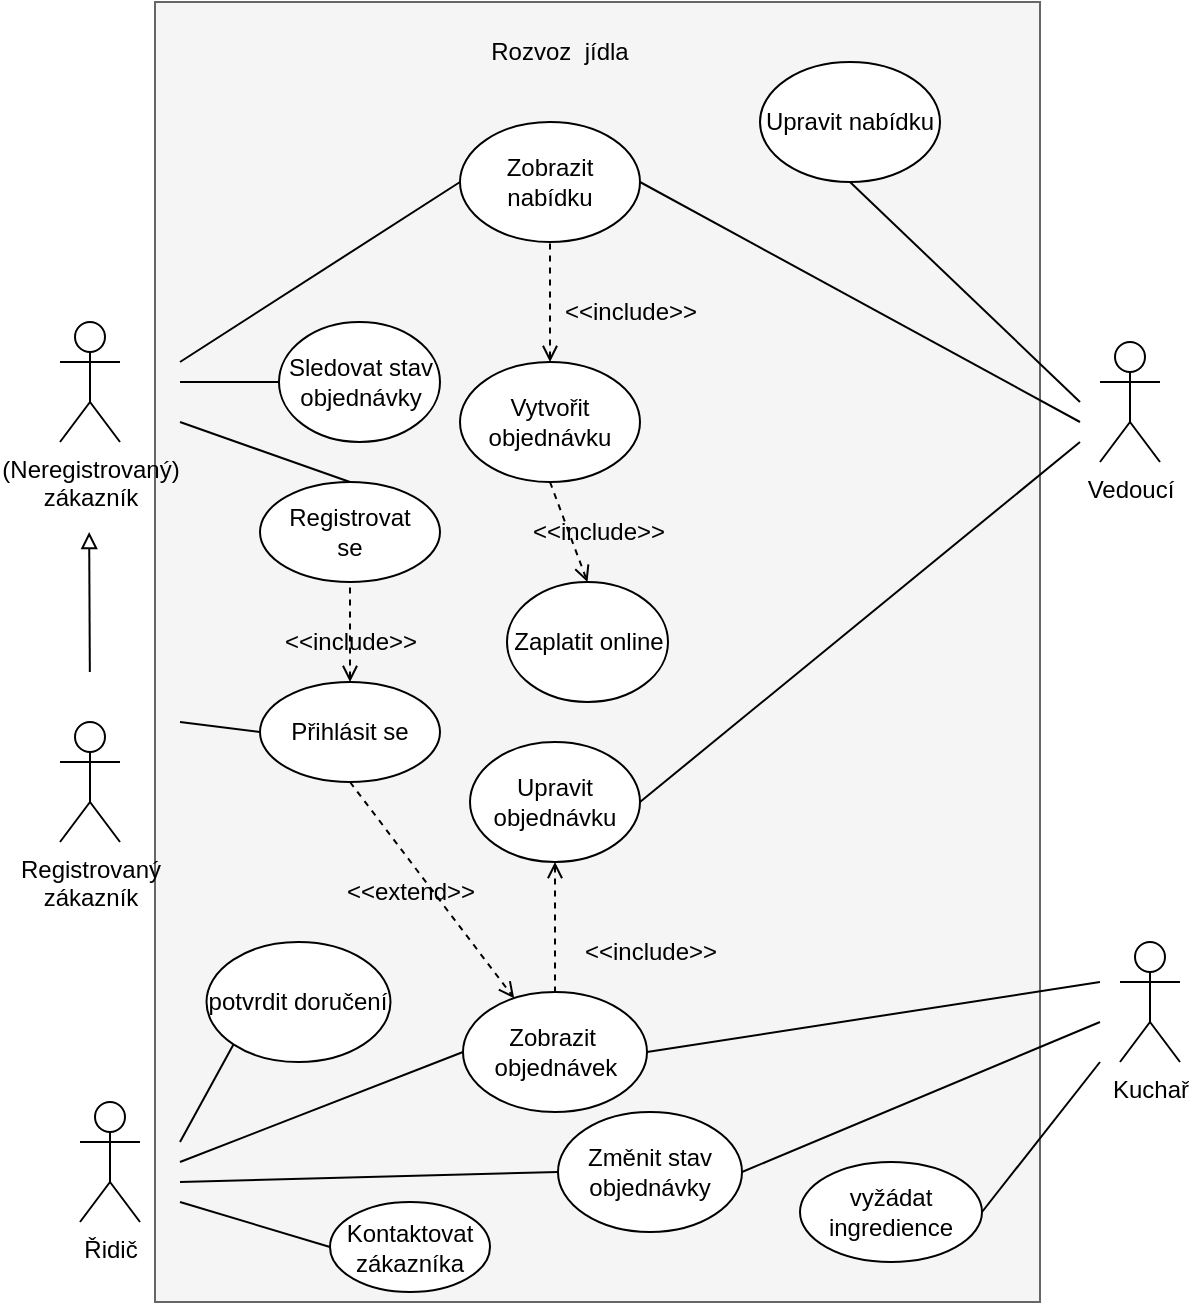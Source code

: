 <mxfile version="22.1.17" type="device" pages="2">
  <diagram id="BBIiStUlL2ajVAzArmHS" name="Stránka-1">
    <mxGraphModel dx="1678" dy="982" grid="1" gridSize="10" guides="1" tooltips="1" connect="1" arrows="1" fold="1" page="1" pageScale="1" pageWidth="827" pageHeight="1169" math="0" shadow="0">
      <root>
        <mxCell id="0" />
        <mxCell id="1" parent="0" />
        <mxCell id="Tn-kjDJWBA5XkUwMTVBB-14" value="" style="rounded=0;whiteSpace=wrap;html=1;fillColor=#f5f5f5;fontColor=#333333;strokeColor=#666666;" parent="1" vertex="1">
          <mxGeometry x="137.5" y="60" width="442.5" height="650" as="geometry" />
        </mxCell>
        <mxCell id="Tn-kjDJWBA5XkUwMTVBB-6" value="Řidič" style="shape=umlActor;verticalLabelPosition=bottom;verticalAlign=top;html=1;outlineConnect=0;" parent="1" vertex="1">
          <mxGeometry x="100" y="610" width="30" height="60" as="geometry" />
        </mxCell>
        <mxCell id="Tn-kjDJWBA5XkUwMTVBB-8" value="Vedoucí" style="shape=umlActor;verticalLabelPosition=bottom;verticalAlign=top;html=1;outlineConnect=0;" parent="1" vertex="1">
          <mxGeometry x="610" y="230" width="30" height="60" as="geometry" />
        </mxCell>
        <mxCell id="Tn-kjDJWBA5XkUwMTVBB-10" value="Upravit objednávku" style="ellipse;whiteSpace=wrap;html=1;" parent="1" vertex="1">
          <mxGeometry x="295" y="430" width="85" height="60" as="geometry" />
        </mxCell>
        <mxCell id="Tn-kjDJWBA5XkUwMTVBB-11" value="Vytvořit&lt;br&gt;objednávku" style="ellipse;whiteSpace=wrap;html=1;" parent="1" vertex="1">
          <mxGeometry x="290" y="240" width="90" height="60" as="geometry" />
        </mxCell>
        <mxCell id="Tn-kjDJWBA5XkUwMTVBB-12" value="Zobrazit&amp;nbsp; objednávek" style="ellipse;whiteSpace=wrap;html=1;" parent="1" vertex="1">
          <mxGeometry x="291.5" y="555" width="92" height="60" as="geometry" />
        </mxCell>
        <mxCell id="Tn-kjDJWBA5XkUwMTVBB-13" value="Kuchař" style="shape=umlActor;verticalLabelPosition=bottom;verticalAlign=top;html=1;outlineConnect=0;" parent="1" vertex="1">
          <mxGeometry x="620" y="530" width="30" height="60" as="geometry" />
        </mxCell>
        <mxCell id="Tn-kjDJWBA5XkUwMTVBB-15" value="Rozvoz&amp;nbsp; jídla" style="text;html=1;strokeColor=none;fillColor=none;align=center;verticalAlign=middle;whiteSpace=wrap;rounded=0;" parent="1" vertex="1">
          <mxGeometry x="287" y="70" width="106" height="30" as="geometry" />
        </mxCell>
        <mxCell id="Tn-kjDJWBA5XkUwMTVBB-20" value="" style="edgeStyle=orthogonalEdgeStyle;rounded=0;orthogonalLoop=1;jettySize=auto;html=1;dashed=1;endArrow=none;endFill=0;exitX=0.5;exitY=0;exitDx=0;exitDy=0;entryX=0.5;entryY=1;entryDx=0;entryDy=0;startArrow=open;startFill=0;" parent="1" source="Tn-kjDJWBA5XkUwMTVBB-11" target="Tn-kjDJWBA5XkUwMTVBB-16" edge="1">
          <mxGeometry relative="1" as="geometry">
            <mxPoint x="340" y="310" as="targetPoint" />
          </mxGeometry>
        </mxCell>
        <mxCell id="Tn-kjDJWBA5XkUwMTVBB-16" value="Zobrazit nabídku" style="ellipse;whiteSpace=wrap;html=1;fillColor=default;" parent="1" vertex="1">
          <mxGeometry x="290" y="120" width="90" height="60" as="geometry" />
        </mxCell>
        <mxCell id="Tn-kjDJWBA5XkUwMTVBB-18" value="" style="endArrow=none;html=1;rounded=0;entryX=0;entryY=0.5;entryDx=0;entryDy=0;" parent="1" target="Tn-kjDJWBA5XkUwMTVBB-16" edge="1">
          <mxGeometry width="50" height="50" relative="1" as="geometry">
            <mxPoint x="150" y="240" as="sourcePoint" />
            <mxPoint x="210" y="270" as="targetPoint" />
          </mxGeometry>
        </mxCell>
        <mxCell id="Tn-kjDJWBA5XkUwMTVBB-22" value="" style="endArrow=none;html=1;rounded=0;entryX=0;entryY=0.5;entryDx=0;entryDy=0;" parent="1" target="Tn-kjDJWBA5XkUwMTVBB-12" edge="1">
          <mxGeometry width="50" height="50" relative="1" as="geometry">
            <mxPoint x="150" y="640" as="sourcePoint" />
            <mxPoint x="520" y="210" as="targetPoint" />
          </mxGeometry>
        </mxCell>
        <mxCell id="Tn-kjDJWBA5XkUwMTVBB-25" value="(Neregistrovaný)&lt;br&gt;zákazník" style="shape=umlActor;verticalLabelPosition=bottom;verticalAlign=top;html=1;outlineConnect=0;fillColor=default;" parent="1" vertex="1">
          <mxGeometry x="90" y="220" width="30" height="60" as="geometry" />
        </mxCell>
        <mxCell id="Tn-kjDJWBA5XkUwMTVBB-26" value="Registrovaný &lt;br&gt;zákazník" style="shape=umlActor;verticalLabelPosition=bottom;verticalAlign=top;html=1;outlineConnect=0;fillColor=default;" parent="1" vertex="1">
          <mxGeometry x="90" y="420" width="30" height="60" as="geometry" />
        </mxCell>
        <mxCell id="Tn-kjDJWBA5XkUwMTVBB-27" value="" style="endArrow=block;html=1;rounded=0;endFill=0;" parent="1" edge="1">
          <mxGeometry width="50" height="50" relative="1" as="geometry">
            <mxPoint x="104.92" y="395" as="sourcePoint" />
            <mxPoint x="104.58" y="325" as="targetPoint" />
            <Array as="points" />
          </mxGeometry>
        </mxCell>
        <mxCell id="Tn-kjDJWBA5XkUwMTVBB-28" value="Zaplatit online" style="ellipse;whiteSpace=wrap;html=1;fillColor=default;" parent="1" vertex="1">
          <mxGeometry x="313.5" y="350" width="80.5" height="60" as="geometry" />
        </mxCell>
        <mxCell id="Tn-kjDJWBA5XkUwMTVBB-29" value="" style="endArrow=open;html=1;rounded=0;entryX=0.5;entryY=0;entryDx=0;entryDy=0;exitX=0.5;exitY=1;exitDx=0;exitDy=0;dashed=1;endFill=0;" parent="1" source="Tn-kjDJWBA5XkUwMTVBB-11" target="Tn-kjDJWBA5XkUwMTVBB-28" edge="1">
          <mxGeometry width="50" height="50" relative="1" as="geometry">
            <mxPoint x="320" y="380" as="sourcePoint" />
            <mxPoint x="370" y="330" as="targetPoint" />
          </mxGeometry>
        </mxCell>
        <mxCell id="Tn-kjDJWBA5XkUwMTVBB-30" value="&amp;lt;&amp;lt;include&amp;gt;&amp;gt;" style="text;html=1;align=center;verticalAlign=middle;resizable=0;points=[];autosize=1;strokeColor=none;fillColor=none;" parent="1" vertex="1">
          <mxGeometry x="313.5" y="310" width="90" height="30" as="geometry" />
        </mxCell>
        <mxCell id="Tn-kjDJWBA5XkUwMTVBB-31" value="&amp;lt;&amp;lt;include&amp;gt;&amp;gt;" style="text;html=1;align=center;verticalAlign=middle;resizable=0;points=[];autosize=1;strokeColor=none;fillColor=none;" parent="1" vertex="1">
          <mxGeometry x="330" y="200" width="90" height="30" as="geometry" />
        </mxCell>
        <mxCell id="Tn-kjDJWBA5XkUwMTVBB-32" value="Přihlásit se" style="ellipse;whiteSpace=wrap;html=1;fillColor=default;" parent="1" vertex="1">
          <mxGeometry x="190" y="400" width="90" height="50" as="geometry" />
        </mxCell>
        <mxCell id="Tn-kjDJWBA5XkUwMTVBB-34" value="vyžádat ingredience" style="ellipse;whiteSpace=wrap;html=1;fillColor=default;" parent="1" vertex="1">
          <mxGeometry x="460" y="640" width="91" height="50" as="geometry" />
        </mxCell>
        <mxCell id="Tn-kjDJWBA5XkUwMTVBB-35" value="" style="endArrow=none;html=1;rounded=0;exitX=1;exitY=0.5;exitDx=0;exitDy=0;" parent="1" source="Tn-kjDJWBA5XkUwMTVBB-34" edge="1">
          <mxGeometry width="50" height="50" relative="1" as="geometry">
            <mxPoint x="320" y="280" as="sourcePoint" />
            <mxPoint x="610" y="590" as="targetPoint" />
          </mxGeometry>
        </mxCell>
        <mxCell id="Tn-kjDJWBA5XkUwMTVBB-37" value="&amp;lt;&amp;lt;include&amp;gt;&amp;gt;" style="text;html=1;align=center;verticalAlign=middle;resizable=0;points=[];autosize=1;strokeColor=none;fillColor=none;" parent="1" vertex="1">
          <mxGeometry x="340" y="520" width="90" height="30" as="geometry" />
        </mxCell>
        <mxCell id="Tn-kjDJWBA5XkUwMTVBB-39" value="" style="edgeStyle=orthogonalEdgeStyle;rounded=0;orthogonalLoop=1;jettySize=auto;html=1;dashed=1;endArrow=none;endFill=0;exitX=0.5;exitY=1;exitDx=0;exitDy=0;entryX=0.5;entryY=0;entryDx=0;entryDy=0;startArrow=open;startFill=0;" parent="1" source="Tn-kjDJWBA5XkUwMTVBB-10" target="Tn-kjDJWBA5XkUwMTVBB-12" edge="1">
          <mxGeometry relative="1" as="geometry">
            <mxPoint x="380" y="330" as="sourcePoint" />
            <mxPoint x="380" y="290" as="targetPoint" />
          </mxGeometry>
        </mxCell>
        <mxCell id="Tn-kjDJWBA5XkUwMTVBB-43" value="Registrovat&lt;br&gt;se" style="ellipse;whiteSpace=wrap;html=1;fillColor=default;" parent="1" vertex="1">
          <mxGeometry x="190" y="300" width="90" height="50" as="geometry" />
        </mxCell>
        <mxCell id="Tn-kjDJWBA5XkUwMTVBB-44" value="" style="endArrow=none;html=1;rounded=0;exitX=1;exitY=0.5;exitDx=0;exitDy=0;" parent="1" source="Tn-kjDJWBA5XkUwMTVBB-10" edge="1">
          <mxGeometry width="50" height="50" relative="1" as="geometry">
            <mxPoint x="470" y="430" as="sourcePoint" />
            <mxPoint x="600" y="280" as="targetPoint" />
          </mxGeometry>
        </mxCell>
        <mxCell id="UM6hMEaKOxLg3gErRFZK-1" value="" style="endArrow=none;html=1;rounded=0;entryX=0;entryY=0.5;entryDx=0;entryDy=0;" parent="1" target="Tn-kjDJWBA5XkUwMTVBB-32" edge="1">
          <mxGeometry width="50" height="50" relative="1" as="geometry">
            <mxPoint x="150" y="420" as="sourcePoint" />
            <mxPoint x="260" y="410" as="targetPoint" />
          </mxGeometry>
        </mxCell>
        <mxCell id="UM6hMEaKOxLg3gErRFZK-2" value="" style="endArrow=none;html=1;rounded=0;entryX=0.5;entryY=0;entryDx=0;entryDy=0;" parent="1" target="Tn-kjDJWBA5XkUwMTVBB-43" edge="1">
          <mxGeometry width="50" height="50" relative="1" as="geometry">
            <mxPoint x="150" y="270" as="sourcePoint" />
            <mxPoint x="260" y="410" as="targetPoint" />
          </mxGeometry>
        </mxCell>
        <mxCell id="UM6hMEaKOxLg3gErRFZK-3" value="" style="endArrow=none;html=1;rounded=0;entryX=0.5;entryY=1;entryDx=0;entryDy=0;exitX=0.5;exitY=0;exitDx=0;exitDy=0;endFill=0;dashed=1;startArrow=open;startFill=0;" parent="1" source="Tn-kjDJWBA5XkUwMTVBB-32" target="Tn-kjDJWBA5XkUwMTVBB-43" edge="1">
          <mxGeometry width="50" height="50" relative="1" as="geometry">
            <mxPoint x="210" y="520" as="sourcePoint" />
            <mxPoint x="260" y="470" as="targetPoint" />
          </mxGeometry>
        </mxCell>
        <mxCell id="UM6hMEaKOxLg3gErRFZK-4" value="&amp;lt;&amp;lt;include&amp;gt;&amp;gt;" style="text;html=1;align=center;verticalAlign=middle;resizable=0;points=[];autosize=1;strokeColor=none;fillColor=none;" parent="1" vertex="1">
          <mxGeometry x="190" y="365" width="90" height="30" as="geometry" />
        </mxCell>
        <mxCell id="UM6hMEaKOxLg3gErRFZK-5" value="" style="endArrow=none;html=1;rounded=0;entryX=0;entryY=0.5;entryDx=0;entryDy=0;" parent="1" target="UM6hMEaKOxLg3gErRFZK-8" edge="1">
          <mxGeometry width="50" height="50" relative="1" as="geometry">
            <mxPoint x="150" y="660" as="sourcePoint" />
            <mxPoint x="110" y="450" as="targetPoint" />
          </mxGeometry>
        </mxCell>
        <mxCell id="UM6hMEaKOxLg3gErRFZK-8" value="Kontaktovat&lt;br&gt;zákazníka" style="ellipse;whiteSpace=wrap;html=1;fillColor=default;" parent="1" vertex="1">
          <mxGeometry x="225" y="660" width="80" height="45" as="geometry" />
        </mxCell>
        <mxCell id="UM6hMEaKOxLg3gErRFZK-10" value="Upravit nabídku" style="ellipse;whiteSpace=wrap;html=1;fillColor=default;" parent="1" vertex="1">
          <mxGeometry x="440" y="90" width="90" height="60" as="geometry" />
        </mxCell>
        <mxCell id="UM6hMEaKOxLg3gErRFZK-12" value="" style="endArrow=none;html=1;rounded=0;entryX=0.5;entryY=1;entryDx=0;entryDy=0;" parent="1" target="UM6hMEaKOxLg3gErRFZK-10" edge="1">
          <mxGeometry width="50" height="50" relative="1" as="geometry">
            <mxPoint x="600" y="260" as="sourcePoint" />
            <mxPoint x="390" y="280" as="targetPoint" />
          </mxGeometry>
        </mxCell>
        <mxCell id="UM6hMEaKOxLg3gErRFZK-17" value="" style="endArrow=open;html=1;rounded=0;exitX=0.5;exitY=1;exitDx=0;exitDy=0;dashed=1;endFill=0;" parent="1" source="Tn-kjDJWBA5XkUwMTVBB-32" target="Tn-kjDJWBA5XkUwMTVBB-12" edge="1">
          <mxGeometry width="50" height="50" relative="1" as="geometry">
            <mxPoint x="60" y="490" as="sourcePoint" />
            <mxPoint x="110" y="440" as="targetPoint" />
          </mxGeometry>
        </mxCell>
        <mxCell id="UM6hMEaKOxLg3gErRFZK-18" value="&amp;lt;&amp;lt;extend&amp;gt;&amp;gt;" style="text;html=1;align=center;verticalAlign=middle;resizable=0;points=[];autosize=1;strokeColor=none;fillColor=none;" parent="1" vertex="1">
          <mxGeometry x="220" y="490" width="90" height="30" as="geometry" />
        </mxCell>
        <mxCell id="QY0g1Zc8EnvdWFDvJuEe-4" value="Sledovat stav objednávky" style="ellipse;whiteSpace=wrap;html=1;fillColor=default;" vertex="1" parent="1">
          <mxGeometry x="199.5" y="220" width="80.5" height="60" as="geometry" />
        </mxCell>
        <mxCell id="QY0g1Zc8EnvdWFDvJuEe-7" value="" style="endArrow=none;html=1;rounded=0;fontSize=12;startSize=8;endSize=8;curved=1;entryX=0;entryY=0.5;entryDx=0;entryDy=0;" edge="1" parent="1" target="QY0g1Zc8EnvdWFDvJuEe-4">
          <mxGeometry width="50" height="50" relative="1" as="geometry">
            <mxPoint x="150" y="250" as="sourcePoint" />
            <mxPoint x="300" y="380" as="targetPoint" />
          </mxGeometry>
        </mxCell>
        <mxCell id="QY0g1Zc8EnvdWFDvJuEe-9" value="Změnit stav objednávky" style="ellipse;whiteSpace=wrap;html=1;" vertex="1" parent="1">
          <mxGeometry x="339" y="615" width="92" height="60" as="geometry" />
        </mxCell>
        <mxCell id="QY0g1Zc8EnvdWFDvJuEe-10" value="" style="endArrow=none;html=1;rounded=0;fontSize=12;startSize=8;endSize=8;curved=1;entryX=0;entryY=0.5;entryDx=0;entryDy=0;" edge="1" parent="1" target="QY0g1Zc8EnvdWFDvJuEe-9">
          <mxGeometry width="50" height="50" relative="1" as="geometry">
            <mxPoint x="150" y="650" as="sourcePoint" />
            <mxPoint x="300" y="470" as="targetPoint" />
          </mxGeometry>
        </mxCell>
        <mxCell id="QY0g1Zc8EnvdWFDvJuEe-12" value="" style="endArrow=none;html=1;rounded=0;fontSize=12;startSize=8;endSize=8;curved=1;exitX=1;exitY=0.5;exitDx=0;exitDy=0;" edge="1" parent="1" source="Tn-kjDJWBA5XkUwMTVBB-12">
          <mxGeometry width="50" height="50" relative="1" as="geometry">
            <mxPoint x="490" y="540" as="sourcePoint" />
            <mxPoint x="610" y="550" as="targetPoint" />
          </mxGeometry>
        </mxCell>
        <mxCell id="QY0g1Zc8EnvdWFDvJuEe-13" value="" style="endArrow=none;html=1;rounded=0;fontSize=12;startSize=8;endSize=8;curved=1;exitX=1;exitY=0.5;exitDx=0;exitDy=0;" edge="1" parent="1" source="QY0g1Zc8EnvdWFDvJuEe-9">
          <mxGeometry width="50" height="50" relative="1" as="geometry">
            <mxPoint x="450" y="650" as="sourcePoint" />
            <mxPoint x="610" y="570" as="targetPoint" />
          </mxGeometry>
        </mxCell>
        <mxCell id="QY0g1Zc8EnvdWFDvJuEe-14" value="" style="endArrow=none;html=1;rounded=0;fontSize=12;startSize=8;endSize=8;curved=1;exitX=1;exitY=0.5;exitDx=0;exitDy=0;" edge="1" parent="1" source="Tn-kjDJWBA5XkUwMTVBB-16">
          <mxGeometry width="50" height="50" relative="1" as="geometry">
            <mxPoint x="430" y="240" as="sourcePoint" />
            <mxPoint x="600" y="270" as="targetPoint" />
          </mxGeometry>
        </mxCell>
        <mxCell id="QY0g1Zc8EnvdWFDvJuEe-15" value="potvrdit doručení" style="ellipse;whiteSpace=wrap;html=1;" vertex="1" parent="1">
          <mxGeometry x="163.25" y="530" width="92" height="60" as="geometry" />
        </mxCell>
        <mxCell id="QY0g1Zc8EnvdWFDvJuEe-17" value="" style="endArrow=none;html=1;rounded=0;fontSize=12;startSize=8;endSize=8;curved=1;entryX=0;entryY=1;entryDx=0;entryDy=0;" edge="1" parent="1" target="QY0g1Zc8EnvdWFDvJuEe-15">
          <mxGeometry width="50" height="50" relative="1" as="geometry">
            <mxPoint x="150" y="630" as="sourcePoint" />
            <mxPoint x="200" y="580" as="targetPoint" />
          </mxGeometry>
        </mxCell>
      </root>
    </mxGraphModel>
  </diagram>
  <diagram id="wSAdHHrYpRNYVLhNYjV-" name="Stránka-2">
    <mxGraphModel dx="765" dy="1323" grid="1" gridSize="10" guides="1" tooltips="1" connect="1" arrows="1" fold="1" page="1" pageScale="1" pageWidth="827" pageHeight="1169" math="0" shadow="0">
      <root>
        <mxCell id="0" />
        <mxCell id="1" parent="0" />
        <mxCell id="YDcNChPPdXCtyEs3bifl-2" value="" style="ellipse;html=1;shape=startState;fillColor=#000000;strokeColor=#ff0000;" vertex="1" parent="1">
          <mxGeometry x="205" y="70" width="30" height="30" as="geometry" />
        </mxCell>
        <mxCell id="YDcNChPPdXCtyEs3bifl-3" value="" style="edgeStyle=orthogonalEdgeStyle;html=1;verticalAlign=bottom;endArrow=open;endSize=8;strokeColor=#000000;rounded=0;" edge="1" source="YDcNChPPdXCtyEs3bifl-2" parent="1">
          <mxGeometry relative="1" as="geometry">
            <mxPoint x="220" y="150" as="targetPoint" />
          </mxGeometry>
        </mxCell>
        <mxCell id="xgwh2vvci_COlWotKHWu-8" value="" style="edgeStyle=orthogonalEdgeStyle;rounded=0;orthogonalLoop=1;jettySize=auto;html=1;strokeColor=#000000;endArrow=open;endFill=0;" edge="1" parent="1" source="xgwh2vvci_COlWotKHWu-1" target="xgwh2vvci_COlWotKHWu-3">
          <mxGeometry relative="1" as="geometry" />
        </mxCell>
        <mxCell id="xgwh2vvci_COlWotKHWu-1" value="Vybrat jídlo &lt;br&gt;z nabídky" style="rounded=1;whiteSpace=wrap;html=1;" vertex="1" parent="1">
          <mxGeometry x="160" y="210" width="120" height="60" as="geometry" />
        </mxCell>
        <mxCell id="xgwh2vvci_COlWotKHWu-2" value="vložit do košíku" style="rounded=1;whiteSpace=wrap;html=1;" vertex="1" parent="1">
          <mxGeometry x="160" y="310" width="120" height="60" as="geometry" />
        </mxCell>
        <mxCell id="xgwh2vvci_COlWotKHWu-4" style="edgeStyle=orthogonalEdgeStyle;rounded=0;orthogonalLoop=1;jettySize=auto;html=1;entryX=0.98;entryY=0.533;entryDx=0;entryDy=0;entryPerimeter=0;endArrow=open;endFill=0;exitX=1.02;exitY=0.5;exitDx=0;exitDy=0;exitPerimeter=0;" edge="1" parent="1" source="xgwh2vvci_COlWotKHWu-3" target="xgwh2vvci_COlWotKHWu-6">
          <mxGeometry relative="1" as="geometry">
            <mxPoint x="355" y="230" as="targetPoint" />
            <mxPoint x="295" y="440" as="sourcePoint" />
            <Array as="points">
              <mxPoint x="325" y="425" />
              <mxPoint x="325" y="166" />
            </Array>
          </mxGeometry>
        </mxCell>
        <mxCell id="M1HCvH-t6E3m2uuqsKD6-2" value="" style="edgeStyle=orthogonalEdgeStyle;rounded=0;orthogonalLoop=1;jettySize=auto;html=1;strokeColor=#000000;endArrow=open;endFill=0;" edge="1" parent="1" source="xgwh2vvci_COlWotKHWu-3" target="M1HCvH-t6E3m2uuqsKD6-1">
          <mxGeometry relative="1" as="geometry" />
        </mxCell>
        <mxCell id="xgwh2vvci_COlWotKHWu-3" value="" style="html=1;whiteSpace=wrap;aspect=fixed;shape=isoRectangle;" vertex="1" parent="1">
          <mxGeometry x="195" y="410" width="50" height="30" as="geometry" />
        </mxCell>
        <mxCell id="xgwh2vvci_COlWotKHWu-7" value="" style="edgeStyle=orthogonalEdgeStyle;rounded=0;orthogonalLoop=1;jettySize=auto;html=1;strokeColor=#000000;endArrow=open;endFill=0;entryX=0.5;entryY=0;entryDx=0;entryDy=0;" edge="1" parent="1" source="xgwh2vvci_COlWotKHWu-6" target="xgwh2vvci_COlWotKHWu-1">
          <mxGeometry relative="1" as="geometry" />
        </mxCell>
        <mxCell id="xgwh2vvci_COlWotKHWu-6" value="" style="html=1;whiteSpace=wrap;aspect=fixed;shape=isoRectangle;" vertex="1" parent="1">
          <mxGeometry x="195" y="150" width="50" height="30" as="geometry" />
        </mxCell>
        <mxCell id="ghDop7p9r0jA3WxHAAPp-1" style="edgeStyle=orthogonalEdgeStyle;rounded=0;orthogonalLoop=1;jettySize=auto;html=1;entryX=0;entryY=0.5;entryDx=0;entryDy=0;strokeColor=#000000;endArrow=open;endFill=0;" edge="1" parent="1" source="M1HCvH-t6E3m2uuqsKD6-1" target="A-yWMIWwjpLAavj9Cs7R-1">
          <mxGeometry relative="1" as="geometry" />
        </mxCell>
        <mxCell id="M1HCvH-t6E3m2uuqsKD6-1" value="Zaplatit objednávku" style="rounded=1;whiteSpace=wrap;html=1;" vertex="1" parent="1">
          <mxGeometry x="160" y="470" width="120" height="60" as="geometry" />
        </mxCell>
        <mxCell id="ghDop7p9r0jA3WxHAAPp-3" value="" style="edgeStyle=orthogonalEdgeStyle;rounded=0;orthogonalLoop=1;jettySize=auto;html=1;strokeColor=#000000;endArrow=open;endFill=0;" edge="1" parent="1" source="A-yWMIWwjpLAavj9Cs7R-1" target="ghDop7p9r0jA3WxHAAPp-2">
          <mxGeometry relative="1" as="geometry" />
        </mxCell>
        <mxCell id="A-yWMIWwjpLAavj9Cs7R-1" value="Zobrazit objednávku" style="rounded=1;whiteSpace=wrap;html=1;" vertex="1" parent="1">
          <mxGeometry x="415" y="470" width="120" height="60" as="geometry" />
        </mxCell>
        <mxCell id="ghDop7p9r0jA3WxHAAPp-5" style="edgeStyle=orthogonalEdgeStyle;rounded=0;orthogonalLoop=1;jettySize=auto;html=1;entryX=0.5;entryY=0;entryDx=0;entryDy=0;strokeColor=#000000;endArrow=open;endFill=0;" edge="1" parent="1" source="ghDop7p9r0jA3WxHAAPp-2" target="ghDop7p9r0jA3WxHAAPp-4">
          <mxGeometry relative="1" as="geometry" />
        </mxCell>
        <mxCell id="ghDop7p9r0jA3WxHAAPp-2" value="Uvařit" style="rounded=1;whiteSpace=wrap;html=1;" vertex="1" parent="1">
          <mxGeometry x="415" y="560" width="120" height="60" as="geometry" />
        </mxCell>
        <mxCell id="ghDop7p9r0jA3WxHAAPp-7" style="edgeStyle=orthogonalEdgeStyle;rounded=0;orthogonalLoop=1;jettySize=auto;html=1;entryX=0;entryY=0.5;entryDx=0;entryDy=0;strokeColor=#000000;endArrow=open;endFill=0;" edge="1" parent="1" source="ghDop7p9r0jA3WxHAAPp-4" target="ghDop7p9r0jA3WxHAAPp-6">
          <mxGeometry relative="1" as="geometry" />
        </mxCell>
        <mxCell id="ghDop7p9r0jA3WxHAAPp-4" value="Předat řidiči" style="rounded=1;whiteSpace=wrap;html=1;" vertex="1" parent="1">
          <mxGeometry x="415" y="650" width="120" height="60" as="geometry" />
        </mxCell>
        <mxCell id="ghDop7p9r0jA3WxHAAPp-9" value="" style="edgeStyle=orthogonalEdgeStyle;rounded=0;orthogonalLoop=1;jettySize=auto;html=1;strokeColor=#000000;endArrow=open;endFill=0;" edge="1" parent="1" source="ghDop7p9r0jA3WxHAAPp-6" target="ghDop7p9r0jA3WxHAAPp-8">
          <mxGeometry relative="1" as="geometry" />
        </mxCell>
        <mxCell id="ghDop7p9r0jA3WxHAAPp-6" value="Zobrazit objednávku" style="rounded=1;whiteSpace=wrap;html=1;" vertex="1" parent="1">
          <mxGeometry x="602" y="650" width="120" height="60" as="geometry" />
        </mxCell>
        <mxCell id="ghDop7p9r0jA3WxHAAPp-11" style="edgeStyle=orthogonalEdgeStyle;rounded=0;orthogonalLoop=1;jettySize=auto;html=1;strokeColor=#000000;endArrow=open;endFill=0;" edge="1" parent="1" source="ghDop7p9r0jA3WxHAAPp-8" target="ghDop7p9r0jA3WxHAAPp-10">
          <mxGeometry relative="1" as="geometry" />
        </mxCell>
        <mxCell id="ghDop7p9r0jA3WxHAAPp-8" value="Doručit" style="rounded=1;whiteSpace=wrap;html=1;" vertex="1" parent="1">
          <mxGeometry x="602" y="740" width="120" height="60" as="geometry" />
        </mxCell>
        <mxCell id="ghDop7p9r0jA3WxHAAPp-10" value="" style="ellipse;html=1;shape=endState;fillColor=#000000;strokeColor=#ff0000;" vertex="1" parent="1">
          <mxGeometry x="647" y="830" width="30" height="30" as="geometry" />
        </mxCell>
        <mxCell id="ghDop7p9r0jA3WxHAAPp-13" value="" style="ellipse;html=1;shape=startState;fillColor=#000000;strokeColor=#ff0000;" vertex="1" parent="1">
          <mxGeometry x="460" y="85" width="30" height="30" as="geometry" />
        </mxCell>
        <mxCell id="ghDop7p9r0jA3WxHAAPp-14" value="" style="edgeStyle=orthogonalEdgeStyle;html=1;verticalAlign=bottom;endArrow=open;endSize=8;strokeColor=#ff0000;rounded=0;" edge="1" source="ghDop7p9r0jA3WxHAAPp-13" parent="1">
          <mxGeometry relative="1" as="geometry">
            <mxPoint x="475" y="175" as="targetPoint" />
          </mxGeometry>
        </mxCell>
        <mxCell id="ghDop7p9r0jA3WxHAAPp-17" value="" style="edgeStyle=orthogonalEdgeStyle;rounded=0;orthogonalLoop=1;jettySize=auto;html=1;strokeColor=#000000;endArrow=open;endFill=0;" edge="1" parent="1" source="ghDop7p9r0jA3WxHAAPp-15" target="ghDop7p9r0jA3WxHAAPp-16">
          <mxGeometry relative="1" as="geometry" />
        </mxCell>
        <mxCell id="ghDop7p9r0jA3WxHAAPp-15" value="Zadat objednávku na dovoz ingrediencí" style="rounded=1;whiteSpace=wrap;html=1;" vertex="1" parent="1">
          <mxGeometry x="415" y="175" width="120" height="60" as="geometry" />
        </mxCell>
        <mxCell id="ghDop7p9r0jA3WxHAAPp-19" value="" style="edgeStyle=orthogonalEdgeStyle;rounded=0;orthogonalLoop=1;jettySize=auto;html=1;strokeColor=#000000;endArrow=open;endFill=0;" edge="1" parent="1" source="ghDop7p9r0jA3WxHAAPp-16" target="ghDop7p9r0jA3WxHAAPp-18">
          <mxGeometry relative="1" as="geometry" />
        </mxCell>
        <mxCell id="ghDop7p9r0jA3WxHAAPp-16" value="Zobrazit objednávku" style="rounded=1;whiteSpace=wrap;html=1;" vertex="1" parent="1">
          <mxGeometry x="600" y="175" width="120" height="60" as="geometry" />
        </mxCell>
        <mxCell id="ghDop7p9r0jA3WxHAAPp-21" value="" style="edgeStyle=orthogonalEdgeStyle;rounded=0;orthogonalLoop=1;jettySize=auto;html=1;strokeColor=#000000;endArrow=open;endFill=0;" edge="1" parent="1" source="ghDop7p9r0jA3WxHAAPp-18" target="ghDop7p9r0jA3WxHAAPp-20">
          <mxGeometry relative="1" as="geometry" />
        </mxCell>
        <mxCell id="ghDop7p9r0jA3WxHAAPp-18" value="doručit" style="rounded=1;whiteSpace=wrap;html=1;" vertex="1" parent="1">
          <mxGeometry x="600" y="265" width="120" height="60" as="geometry" />
        </mxCell>
        <mxCell id="ghDop7p9r0jA3WxHAAPp-20" value="" style="ellipse;html=1;shape=endState;fillColor=#000000;strokeColor=#ff0000;" vertex="1" parent="1">
          <mxGeometry x="645" y="365" width="30" height="30" as="geometry" />
        </mxCell>
        <mxCell id="ghDop7p9r0jA3WxHAAPp-24" value="&lt;p style=&quot;margin:0px;margin-top:4px;text-align:center;&quot;&gt;&lt;br&gt;&lt;b&gt;Zákazník&lt;/b&gt;&lt;/p&gt;" style="verticalAlign=top;align=left;overflow=fill;fontSize=12;fontFamily=Helvetica;html=1;fillColor=none;" vertex="1" parent="1">
          <mxGeometry x="140" y="40" width="215" height="830" as="geometry" />
        </mxCell>
        <mxCell id="ghDop7p9r0jA3WxHAAPp-25" value="&lt;p style=&quot;margin:0px;margin-top:4px;text-align:center;&quot;&gt;&lt;br&gt;&lt;b&gt;kuchař&lt;/b&gt;&lt;/p&gt;" style="verticalAlign=top;align=left;overflow=fill;fontSize=12;fontFamily=Helvetica;html=1;fillColor=none;" vertex="1" parent="1">
          <mxGeometry x="355" y="40" width="215" height="830" as="geometry" />
        </mxCell>
        <mxCell id="ghDop7p9r0jA3WxHAAPp-26" value="&lt;p style=&quot;margin:0px;margin-top:4px;text-align:center;&quot;&gt;&lt;br&gt;&lt;b&gt;řidič&lt;/b&gt;&lt;/p&gt;" style="verticalAlign=top;align=left;overflow=fill;fontSize=12;fontFamily=Helvetica;html=1;fillColor=none;" vertex="1" parent="1">
          <mxGeometry x="570" y="40" width="215" height="830" as="geometry" />
        </mxCell>
        <mxCell id="ghDop7p9r0jA3WxHAAPp-28" value="" style="rounded=1;whiteSpace=wrap;html=1;fillColor=none;dashed=1;" vertex="1" parent="1">
          <mxGeometry x="380" y="130" width="390" height="300" as="geometry" />
        </mxCell>
        <mxCell id="ghDop7p9r0jA3WxHAAPp-29" value="Vložit další?" style="text;html=1;strokeColor=none;fillColor=none;align=center;verticalAlign=middle;whiteSpace=wrap;rounded=0;dashed=1;" vertex="1" parent="1">
          <mxGeometry x="235" y="395" width="60" height="30" as="geometry" />
        </mxCell>
      </root>
    </mxGraphModel>
  </diagram>
</mxfile>
